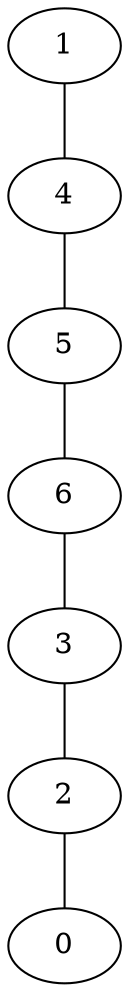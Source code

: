 graph dfs
{
1 [fillcolor = white, style = filled];
4 [fillcolor = white, style = filled];
5 [fillcolor = white, style = filled];
6 [fillcolor = white, style = filled];
3 [fillcolor = white, style = filled];
2 [fillcolor = white, style = filled];
0 [fillcolor = white, style = filled];
1 -- 4;
4 -- 5;
5 -- 6;
6 -- 3;
3 -- 2;
2 -- 0;
}
